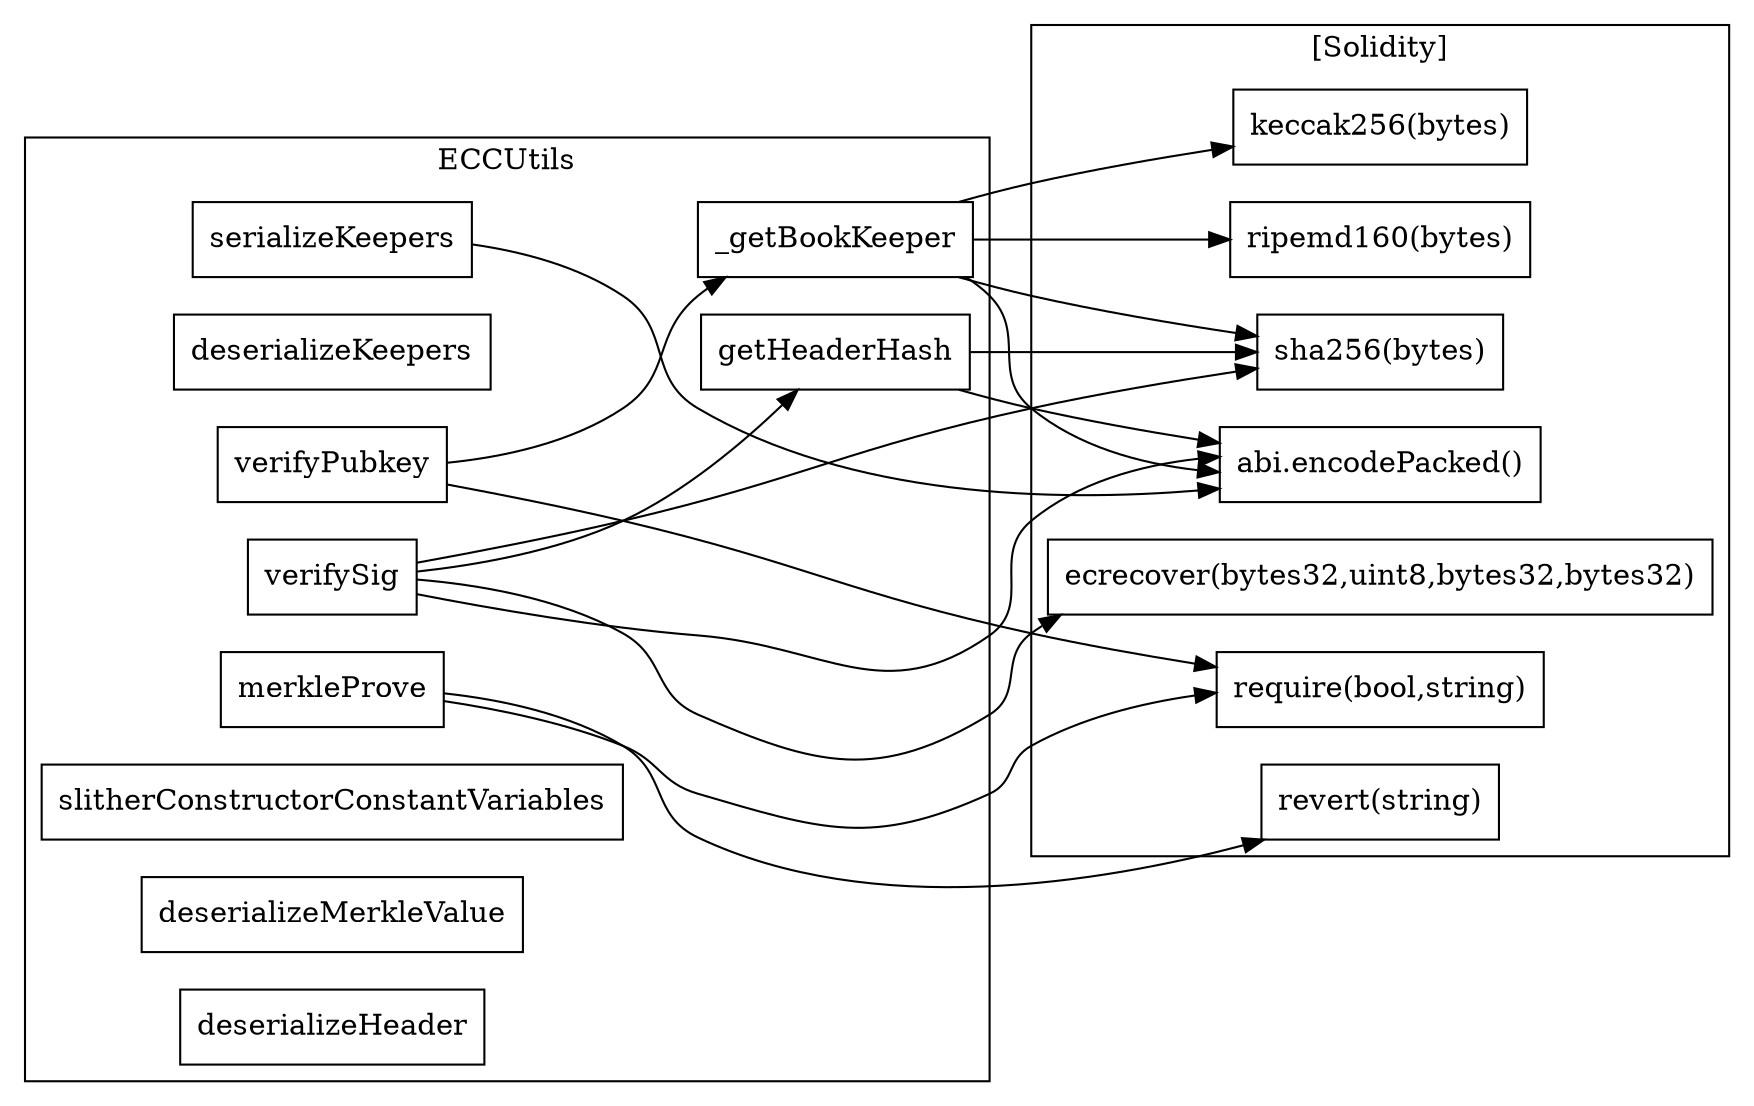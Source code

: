 strict digraph {
rankdir="LR"
node [shape=box]
subgraph cluster_1735_ECCUtils {
label = "ECCUtils"
"1735__getBookKeeper" [label="_getBookKeeper"]
"1735_serializeKeepers" [label="serializeKeepers"]
"1735_deserializeKeepers" [label="deserializeKeepers"]
"1735_verifySig" [label="verifySig"]
"1735_verifyPubkey" [label="verifyPubkey"]
"1735_getHeaderHash" [label="getHeaderHash"]
"1735_merkleProve" [label="merkleProve"]
"1735_slitherConstructorConstantVariables" [label="slitherConstructorConstantVariables"]
"1735_deserializeMerkleValue" [label="deserializeMerkleValue"]
"1735_deserializeHeader" [label="deserializeHeader"]
"1735_verifyPubkey" -> "1735__getBookKeeper"
"1735_verifySig" -> "1735_getHeaderHash"
}subgraph cluster_solidity {
label = "[Solidity]"
"sha256(bytes)" 
"keccak256(bytes)" 
"ripemd160(bytes)" 
"revert(string)" 
"ecrecover(bytes32,uint8,bytes32,bytes32)" 
"require(bool,string)" 
"abi.encodePacked()" 
"1735__getBookKeeper" -> "sha256(bytes)"
"1735_verifySig" -> "sha256(bytes)"
"1735_merkleProve" -> "revert(string)"
"1735_getHeaderHash" -> "sha256(bytes)"
"1735_verifySig" -> "abi.encodePacked()"
"1735__getBookKeeper" -> "keccak256(bytes)"
"1735_getHeaderHash" -> "abi.encodePacked()"
"1735_merkleProve" -> "require(bool,string)"
"1735_verifyPubkey" -> "require(bool,string)"
"1735__getBookKeeper" -> "abi.encodePacked()"
"1735__getBookKeeper" -> "ripemd160(bytes)"
"1735_verifySig" -> "ecrecover(bytes32,uint8,bytes32,bytes32)"
"1735_serializeKeepers" -> "abi.encodePacked()"
}
}